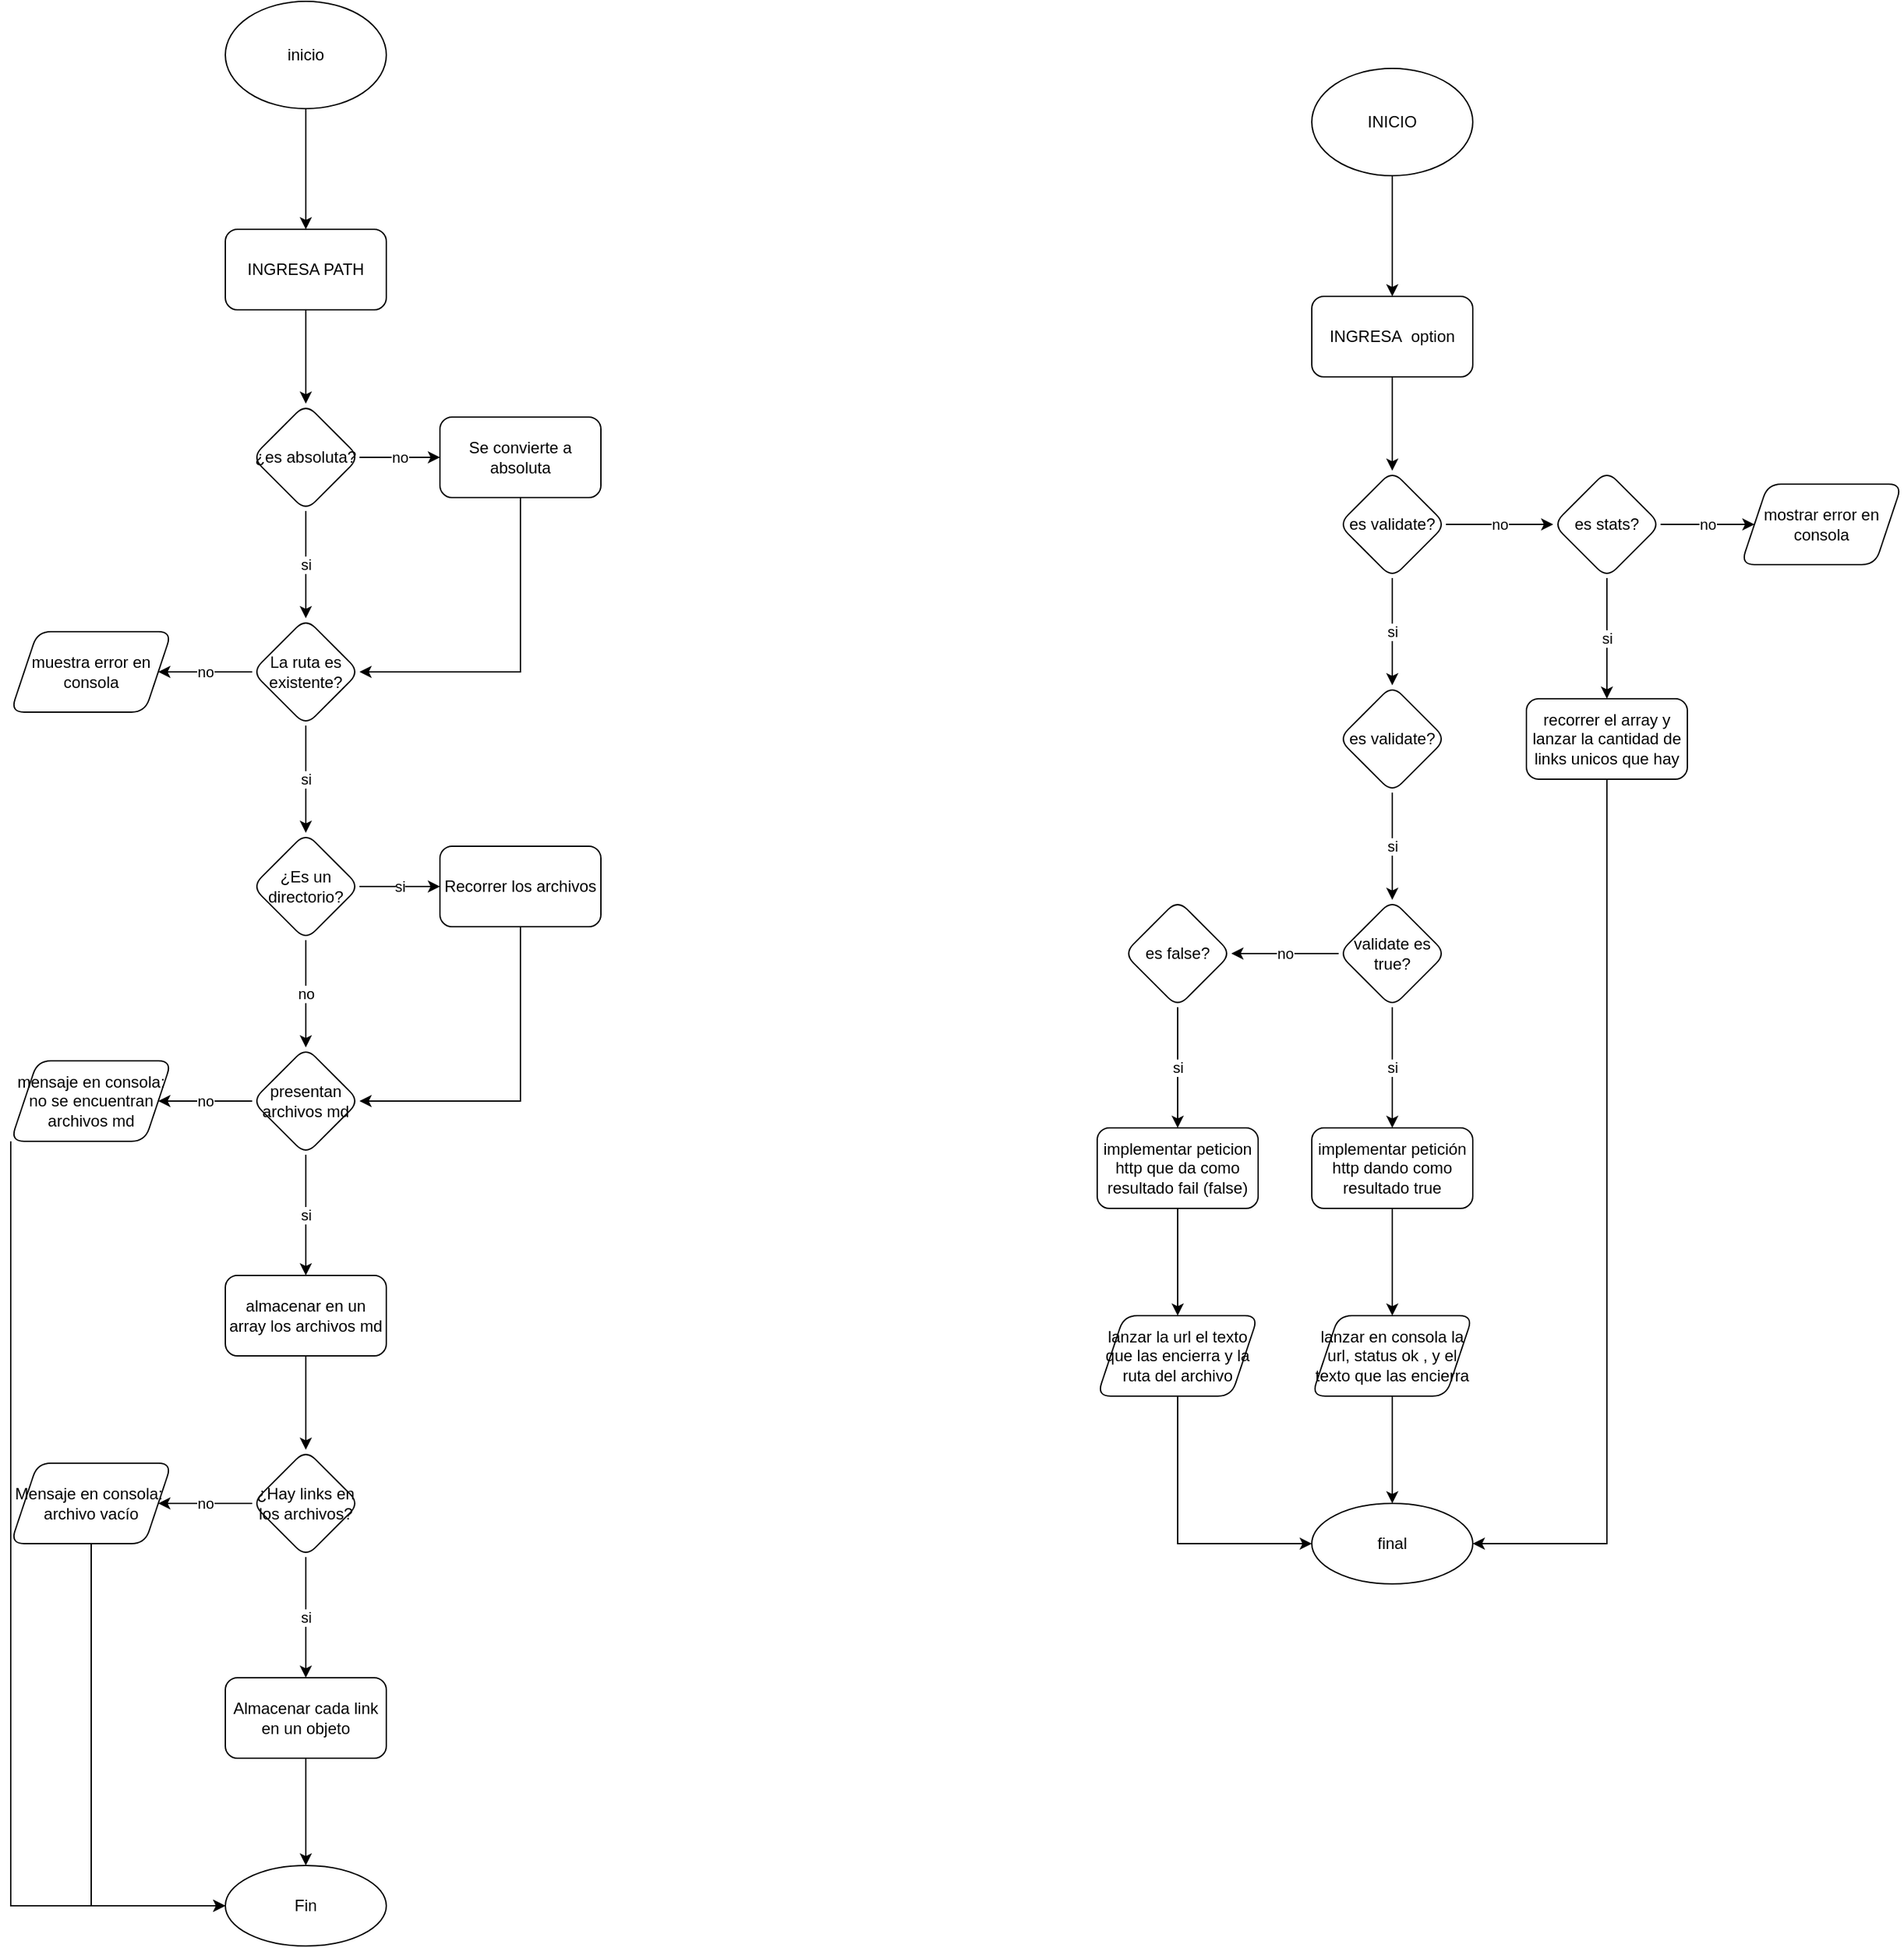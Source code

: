 <mxfile version="18.0.6" type="github">
  <diagram id="-pcltwVOcNZUaTyx6lK4" name="Page-1">
    <mxGraphModel dx="2307" dy="1216" grid="1" gridSize="10" guides="1" tooltips="1" connect="1" arrows="1" fold="1" page="1" pageScale="1" pageWidth="2339" pageHeight="3300" math="0" shadow="0">
      <root>
        <mxCell id="0" />
        <mxCell id="1" parent="0" />
        <mxCell id="7eJJYWnoZntR9IjGoTKC-3" value="" style="edgeStyle=orthogonalEdgeStyle;rounded=0;orthogonalLoop=1;jettySize=auto;html=1;" parent="1" source="7eJJYWnoZntR9IjGoTKC-1" target="7eJJYWnoZntR9IjGoTKC-2" edge="1">
          <mxGeometry relative="1" as="geometry" />
        </mxCell>
        <mxCell id="7eJJYWnoZntR9IjGoTKC-1" value="inicio" style="ellipse;whiteSpace=wrap;html=1;" parent="1" vertex="1">
          <mxGeometry x="1050" y="50" width="120" height="80" as="geometry" />
        </mxCell>
        <mxCell id="7eJJYWnoZntR9IjGoTKC-5" value="" style="edgeStyle=orthogonalEdgeStyle;rounded=0;orthogonalLoop=1;jettySize=auto;html=1;" parent="1" source="7eJJYWnoZntR9IjGoTKC-2" target="7eJJYWnoZntR9IjGoTKC-4" edge="1">
          <mxGeometry relative="1" as="geometry" />
        </mxCell>
        <mxCell id="7eJJYWnoZntR9IjGoTKC-2" value="INGRESA PATH" style="rounded=1;whiteSpace=wrap;html=1;" parent="1" vertex="1">
          <mxGeometry x="1050" y="220" width="120" height="60" as="geometry" />
        </mxCell>
        <mxCell id="7eJJYWnoZntR9IjGoTKC-9" value="si" style="edgeStyle=orthogonalEdgeStyle;rounded=0;orthogonalLoop=1;jettySize=auto;html=1;" parent="1" source="7eJJYWnoZntR9IjGoTKC-4" target="7eJJYWnoZntR9IjGoTKC-8" edge="1">
          <mxGeometry relative="1" as="geometry" />
        </mxCell>
        <mxCell id="7eJJYWnoZntR9IjGoTKC-11" value="no" style="edgeStyle=orthogonalEdgeStyle;rounded=0;orthogonalLoop=1;jettySize=auto;html=1;" parent="1" source="7eJJYWnoZntR9IjGoTKC-4" target="7eJJYWnoZntR9IjGoTKC-6" edge="1">
          <mxGeometry relative="1" as="geometry" />
        </mxCell>
        <mxCell id="7eJJYWnoZntR9IjGoTKC-4" value="¿es absoluta?" style="rhombus;whiteSpace=wrap;html=1;rounded=1;" parent="1" vertex="1">
          <mxGeometry x="1070" y="350" width="80" height="80" as="geometry" />
        </mxCell>
        <mxCell id="7eJJYWnoZntR9IjGoTKC-10" style="edgeStyle=orthogonalEdgeStyle;rounded=0;orthogonalLoop=1;jettySize=auto;html=1;entryX=1;entryY=0.5;entryDx=0;entryDy=0;exitX=0.5;exitY=1;exitDx=0;exitDy=0;" parent="1" source="7eJJYWnoZntR9IjGoTKC-6" target="7eJJYWnoZntR9IjGoTKC-8" edge="1">
          <mxGeometry relative="1" as="geometry" />
        </mxCell>
        <mxCell id="7eJJYWnoZntR9IjGoTKC-6" value="Se convierte a absoluta" style="whiteSpace=wrap;html=1;rounded=1;" parent="1" vertex="1">
          <mxGeometry x="1210" y="360" width="120" height="60" as="geometry" />
        </mxCell>
        <mxCell id="7eJJYWnoZntR9IjGoTKC-13" value="si" style="edgeStyle=orthogonalEdgeStyle;rounded=0;orthogonalLoop=1;jettySize=auto;html=1;" parent="1" source="7eJJYWnoZntR9IjGoTKC-8" target="7eJJYWnoZntR9IjGoTKC-12" edge="1">
          <mxGeometry relative="1" as="geometry" />
        </mxCell>
        <mxCell id="7eJJYWnoZntR9IjGoTKC-15" value="no" style="edgeStyle=orthogonalEdgeStyle;rounded=0;orthogonalLoop=1;jettySize=auto;html=1;" parent="1" source="7eJJYWnoZntR9IjGoTKC-8" target="7eJJYWnoZntR9IjGoTKC-14" edge="1">
          <mxGeometry relative="1" as="geometry" />
        </mxCell>
        <mxCell id="7eJJYWnoZntR9IjGoTKC-8" value="La ruta es existente?" style="rhombus;whiteSpace=wrap;html=1;rounded=1;" parent="1" vertex="1">
          <mxGeometry x="1070" y="510" width="80" height="80" as="geometry" />
        </mxCell>
        <mxCell id="7eJJYWnoZntR9IjGoTKC-17" value="si" style="edgeStyle=orthogonalEdgeStyle;rounded=0;orthogonalLoop=1;jettySize=auto;html=1;" parent="1" source="7eJJYWnoZntR9IjGoTKC-12" target="7eJJYWnoZntR9IjGoTKC-16" edge="1">
          <mxGeometry relative="1" as="geometry" />
        </mxCell>
        <mxCell id="7eJJYWnoZntR9IjGoTKC-19" value="no" style="edgeStyle=orthogonalEdgeStyle;rounded=0;orthogonalLoop=1;jettySize=auto;html=1;" parent="1" source="7eJJYWnoZntR9IjGoTKC-12" target="7eJJYWnoZntR9IjGoTKC-18" edge="1">
          <mxGeometry relative="1" as="geometry" />
        </mxCell>
        <mxCell id="7eJJYWnoZntR9IjGoTKC-12" value="¿Es un directorio?" style="rhombus;whiteSpace=wrap;html=1;rounded=1;" parent="1" vertex="1">
          <mxGeometry x="1070" y="670" width="80" height="80" as="geometry" />
        </mxCell>
        <mxCell id="7eJJYWnoZntR9IjGoTKC-14" value="muestra error en consola" style="shape=parallelogram;perimeter=parallelogramPerimeter;whiteSpace=wrap;html=1;fixedSize=1;rounded=1;" parent="1" vertex="1">
          <mxGeometry x="890" y="520" width="120" height="60" as="geometry" />
        </mxCell>
        <mxCell id="7eJJYWnoZntR9IjGoTKC-20" style="edgeStyle=orthogonalEdgeStyle;rounded=0;orthogonalLoop=1;jettySize=auto;html=1;entryX=1;entryY=0.5;entryDx=0;entryDy=0;exitX=0.5;exitY=1;exitDx=0;exitDy=0;" parent="1" source="7eJJYWnoZntR9IjGoTKC-16" target="7eJJYWnoZntR9IjGoTKC-18" edge="1">
          <mxGeometry relative="1" as="geometry" />
        </mxCell>
        <mxCell id="7eJJYWnoZntR9IjGoTKC-16" value="Recorrer los archivos" style="whiteSpace=wrap;html=1;rounded=1;" parent="1" vertex="1">
          <mxGeometry x="1210" y="680" width="120" height="60" as="geometry" />
        </mxCell>
        <mxCell id="7eJJYWnoZntR9IjGoTKC-24" value="no" style="edgeStyle=orthogonalEdgeStyle;rounded=0;orthogonalLoop=1;jettySize=auto;html=1;" parent="1" source="7eJJYWnoZntR9IjGoTKC-18" target="7eJJYWnoZntR9IjGoTKC-23" edge="1">
          <mxGeometry relative="1" as="geometry" />
        </mxCell>
        <mxCell id="7eJJYWnoZntR9IjGoTKC-26" value="si" style="edgeStyle=orthogonalEdgeStyle;rounded=0;orthogonalLoop=1;jettySize=auto;html=1;" parent="1" source="7eJJYWnoZntR9IjGoTKC-18" target="7eJJYWnoZntR9IjGoTKC-25" edge="1">
          <mxGeometry relative="1" as="geometry" />
        </mxCell>
        <mxCell id="7eJJYWnoZntR9IjGoTKC-18" value="presentan archivos md" style="rhombus;whiteSpace=wrap;html=1;rounded=1;" parent="1" vertex="1">
          <mxGeometry x="1070" y="830" width="80" height="80" as="geometry" />
        </mxCell>
        <mxCell id="UzcHI-qojIcEUNtMun71-11" style="edgeStyle=orthogonalEdgeStyle;rounded=0;orthogonalLoop=1;jettySize=auto;html=1;entryX=0;entryY=0.5;entryDx=0;entryDy=0;exitX=0;exitY=1;exitDx=0;exitDy=0;" edge="1" parent="1" source="7eJJYWnoZntR9IjGoTKC-23" target="UzcHI-qojIcEUNtMun71-9">
          <mxGeometry relative="1" as="geometry" />
        </mxCell>
        <mxCell id="7eJJYWnoZntR9IjGoTKC-23" value="mensaje en consola: no se encuentran archivos md" style="shape=parallelogram;perimeter=parallelogramPerimeter;whiteSpace=wrap;html=1;fixedSize=1;rounded=1;" parent="1" vertex="1">
          <mxGeometry x="890" y="840" width="120" height="60" as="geometry" />
        </mxCell>
        <mxCell id="UzcHI-qojIcEUNtMun71-2" value="" style="edgeStyle=orthogonalEdgeStyle;rounded=0;orthogonalLoop=1;jettySize=auto;html=1;" edge="1" parent="1" source="7eJJYWnoZntR9IjGoTKC-25" target="UzcHI-qojIcEUNtMun71-1">
          <mxGeometry relative="1" as="geometry" />
        </mxCell>
        <mxCell id="7eJJYWnoZntR9IjGoTKC-25" value="almacenar en un array los archivos md" style="whiteSpace=wrap;html=1;rounded=1;" parent="1" vertex="1">
          <mxGeometry x="1050" y="1000" width="120" height="60" as="geometry" />
        </mxCell>
        <mxCell id="UzcHI-qojIcEUNtMun71-4" value="no" style="edgeStyle=orthogonalEdgeStyle;rounded=0;orthogonalLoop=1;jettySize=auto;html=1;" edge="1" parent="1" source="UzcHI-qojIcEUNtMun71-1" target="UzcHI-qojIcEUNtMun71-3">
          <mxGeometry relative="1" as="geometry" />
        </mxCell>
        <mxCell id="UzcHI-qojIcEUNtMun71-8" value="si" style="edgeStyle=orthogonalEdgeStyle;rounded=0;orthogonalLoop=1;jettySize=auto;html=1;" edge="1" parent="1" source="UzcHI-qojIcEUNtMun71-1" target="UzcHI-qojIcEUNtMun71-7">
          <mxGeometry relative="1" as="geometry" />
        </mxCell>
        <mxCell id="UzcHI-qojIcEUNtMun71-1" value="¿Hay links en los archivos?" style="rhombus;whiteSpace=wrap;html=1;rounded=1;" vertex="1" parent="1">
          <mxGeometry x="1070" y="1130" width="80" height="80" as="geometry" />
        </mxCell>
        <mxCell id="UzcHI-qojIcEUNtMun71-12" style="edgeStyle=orthogonalEdgeStyle;rounded=0;orthogonalLoop=1;jettySize=auto;html=1;entryX=0;entryY=0.5;entryDx=0;entryDy=0;exitX=0.5;exitY=1;exitDx=0;exitDy=0;" edge="1" parent="1" source="UzcHI-qojIcEUNtMun71-3" target="UzcHI-qojIcEUNtMun71-9">
          <mxGeometry relative="1" as="geometry" />
        </mxCell>
        <mxCell id="UzcHI-qojIcEUNtMun71-3" value="Mensaje en consola:&amp;nbsp; archivo vacío" style="shape=parallelogram;perimeter=parallelogramPerimeter;whiteSpace=wrap;html=1;fixedSize=1;rounded=1;" vertex="1" parent="1">
          <mxGeometry x="890" y="1140" width="120" height="60" as="geometry" />
        </mxCell>
        <mxCell id="UzcHI-qojIcEUNtMun71-10" value="" style="edgeStyle=orthogonalEdgeStyle;rounded=0;orthogonalLoop=1;jettySize=auto;html=1;" edge="1" parent="1" source="UzcHI-qojIcEUNtMun71-7" target="UzcHI-qojIcEUNtMun71-9">
          <mxGeometry relative="1" as="geometry" />
        </mxCell>
        <mxCell id="UzcHI-qojIcEUNtMun71-7" value="Almacenar cada link en un objeto" style="whiteSpace=wrap;html=1;rounded=1;" vertex="1" parent="1">
          <mxGeometry x="1050" y="1300" width="120" height="60" as="geometry" />
        </mxCell>
        <mxCell id="UzcHI-qojIcEUNtMun71-9" value="Fin" style="ellipse;whiteSpace=wrap;html=1;rounded=1;" vertex="1" parent="1">
          <mxGeometry x="1050" y="1440" width="120" height="60" as="geometry" />
        </mxCell>
        <mxCell id="UzcHI-qojIcEUNtMun71-15" value="" style="edgeStyle=orthogonalEdgeStyle;rounded=0;orthogonalLoop=1;jettySize=auto;html=1;" edge="1" parent="1" source="UzcHI-qojIcEUNtMun71-13" target="UzcHI-qojIcEUNtMun71-14">
          <mxGeometry relative="1" as="geometry" />
        </mxCell>
        <mxCell id="UzcHI-qojIcEUNtMun71-13" value="INICIO" style="ellipse;whiteSpace=wrap;html=1;" vertex="1" parent="1">
          <mxGeometry x="1860" y="100" width="120" height="80" as="geometry" />
        </mxCell>
        <mxCell id="UzcHI-qojIcEUNtMun71-17" value="" style="edgeStyle=orthogonalEdgeStyle;rounded=0;orthogonalLoop=1;jettySize=auto;html=1;" edge="1" parent="1" source="UzcHI-qojIcEUNtMun71-14" target="UzcHI-qojIcEUNtMun71-16">
          <mxGeometry relative="1" as="geometry" />
        </mxCell>
        <mxCell id="UzcHI-qojIcEUNtMun71-14" value="INGRESA&amp;nbsp; option" style="rounded=1;whiteSpace=wrap;html=1;" vertex="1" parent="1">
          <mxGeometry x="1860" y="270" width="120" height="60" as="geometry" />
        </mxCell>
        <mxCell id="UzcHI-qojIcEUNtMun71-23" value="no" style="edgeStyle=orthogonalEdgeStyle;rounded=0;orthogonalLoop=1;jettySize=auto;html=1;" edge="1" parent="1" source="UzcHI-qojIcEUNtMun71-16" target="UzcHI-qojIcEUNtMun71-22">
          <mxGeometry relative="1" as="geometry" />
        </mxCell>
        <mxCell id="UzcHI-qojIcEUNtMun71-28" value="si" style="edgeStyle=orthogonalEdgeStyle;rounded=0;orthogonalLoop=1;jettySize=auto;html=1;" edge="1" parent="1" source="UzcHI-qojIcEUNtMun71-16" target="UzcHI-qojIcEUNtMun71-27">
          <mxGeometry relative="1" as="geometry" />
        </mxCell>
        <mxCell id="UzcHI-qojIcEUNtMun71-16" value="es validate?" style="rhombus;whiteSpace=wrap;html=1;rounded=1;" vertex="1" parent="1">
          <mxGeometry x="1880" y="400" width="80" height="80" as="geometry" />
        </mxCell>
        <mxCell id="UzcHI-qojIcEUNtMun71-25" value="no" style="edgeStyle=orthogonalEdgeStyle;rounded=0;orthogonalLoop=1;jettySize=auto;html=1;" edge="1" parent="1" source="UzcHI-qojIcEUNtMun71-22" target="UzcHI-qojIcEUNtMun71-24">
          <mxGeometry relative="1" as="geometry" />
        </mxCell>
        <mxCell id="UzcHI-qojIcEUNtMun71-32" value="si" style="edgeStyle=orthogonalEdgeStyle;rounded=0;orthogonalLoop=1;jettySize=auto;html=1;" edge="1" parent="1" source="UzcHI-qojIcEUNtMun71-22" target="UzcHI-qojIcEUNtMun71-31">
          <mxGeometry relative="1" as="geometry" />
        </mxCell>
        <mxCell id="UzcHI-qojIcEUNtMun71-22" value="es stats?" style="rhombus;whiteSpace=wrap;html=1;rounded=1;" vertex="1" parent="1">
          <mxGeometry x="2040" y="400" width="80" height="80" as="geometry" />
        </mxCell>
        <mxCell id="UzcHI-qojIcEUNtMun71-24" value="mostrar error en consola" style="shape=parallelogram;perimeter=parallelogramPerimeter;whiteSpace=wrap;html=1;fixedSize=1;rounded=1;" vertex="1" parent="1">
          <mxGeometry x="2180" y="410" width="120" height="60" as="geometry" />
        </mxCell>
        <mxCell id="UzcHI-qojIcEUNtMun71-34" value="si" style="edgeStyle=orthogonalEdgeStyle;rounded=0;orthogonalLoop=1;jettySize=auto;html=1;" edge="1" parent="1" source="UzcHI-qojIcEUNtMun71-27" target="UzcHI-qojIcEUNtMun71-33">
          <mxGeometry relative="1" as="geometry" />
        </mxCell>
        <mxCell id="UzcHI-qojIcEUNtMun71-27" value="es validate?" style="rhombus;whiteSpace=wrap;html=1;rounded=1;" vertex="1" parent="1">
          <mxGeometry x="1880" y="560" width="80" height="80" as="geometry" />
        </mxCell>
        <mxCell id="UzcHI-qojIcEUNtMun71-52" style="edgeStyle=orthogonalEdgeStyle;rounded=0;orthogonalLoop=1;jettySize=auto;html=1;entryX=1;entryY=0.5;entryDx=0;entryDy=0;exitX=0.5;exitY=1;exitDx=0;exitDy=0;" edge="1" parent="1" source="UzcHI-qojIcEUNtMun71-31" target="UzcHI-qojIcEUNtMun71-49">
          <mxGeometry relative="1" as="geometry" />
        </mxCell>
        <mxCell id="UzcHI-qojIcEUNtMun71-31" value="recorrer el array y lanzar la cantidad de links unicos que hay" style="rounded=1;whiteSpace=wrap;html=1;" vertex="1" parent="1">
          <mxGeometry x="2020" y="570" width="120" height="60" as="geometry" />
        </mxCell>
        <mxCell id="UzcHI-qojIcEUNtMun71-36" value="si" style="edgeStyle=orthogonalEdgeStyle;rounded=0;orthogonalLoop=1;jettySize=auto;html=1;" edge="1" parent="1" source="UzcHI-qojIcEUNtMun71-33" target="UzcHI-qojIcEUNtMun71-35">
          <mxGeometry relative="1" as="geometry" />
        </mxCell>
        <mxCell id="UzcHI-qojIcEUNtMun71-42" value="no" style="edgeStyle=orthogonalEdgeStyle;rounded=0;orthogonalLoop=1;jettySize=auto;html=1;" edge="1" parent="1" source="UzcHI-qojIcEUNtMun71-33" target="UzcHI-qojIcEUNtMun71-41">
          <mxGeometry relative="1" as="geometry" />
        </mxCell>
        <mxCell id="UzcHI-qojIcEUNtMun71-33" value="validate es true?" style="rhombus;whiteSpace=wrap;html=1;rounded=1;" vertex="1" parent="1">
          <mxGeometry x="1880" y="720" width="80" height="80" as="geometry" />
        </mxCell>
        <mxCell id="UzcHI-qojIcEUNtMun71-40" value="" style="edgeStyle=orthogonalEdgeStyle;rounded=0;orthogonalLoop=1;jettySize=auto;html=1;" edge="1" parent="1" source="UzcHI-qojIcEUNtMun71-35" target="UzcHI-qojIcEUNtMun71-39">
          <mxGeometry relative="1" as="geometry" />
        </mxCell>
        <mxCell id="UzcHI-qojIcEUNtMun71-35" value="implementar petición http dando como resultado true" style="rounded=1;whiteSpace=wrap;html=1;" vertex="1" parent="1">
          <mxGeometry x="1860" y="890" width="120" height="60" as="geometry" />
        </mxCell>
        <mxCell id="UzcHI-qojIcEUNtMun71-50" value="" style="edgeStyle=orthogonalEdgeStyle;rounded=0;orthogonalLoop=1;jettySize=auto;html=1;" edge="1" parent="1" source="UzcHI-qojIcEUNtMun71-39" target="UzcHI-qojIcEUNtMun71-49">
          <mxGeometry relative="1" as="geometry" />
        </mxCell>
        <mxCell id="UzcHI-qojIcEUNtMun71-39" value="lanzar en consola la url, status ok , y el texto que las encierra" style="shape=parallelogram;perimeter=parallelogramPerimeter;whiteSpace=wrap;html=1;fixedSize=1;rounded=1;" vertex="1" parent="1">
          <mxGeometry x="1860" y="1030" width="120" height="60" as="geometry" />
        </mxCell>
        <mxCell id="UzcHI-qojIcEUNtMun71-46" value="si" style="edgeStyle=orthogonalEdgeStyle;rounded=0;orthogonalLoop=1;jettySize=auto;html=1;" edge="1" parent="1" source="UzcHI-qojIcEUNtMun71-41" target="UzcHI-qojIcEUNtMun71-45">
          <mxGeometry relative="1" as="geometry" />
        </mxCell>
        <mxCell id="UzcHI-qojIcEUNtMun71-41" value="es false?" style="rhombus;whiteSpace=wrap;html=1;rounded=1;" vertex="1" parent="1">
          <mxGeometry x="1720" y="720" width="80" height="80" as="geometry" />
        </mxCell>
        <mxCell id="UzcHI-qojIcEUNtMun71-48" value="" style="edgeStyle=orthogonalEdgeStyle;rounded=0;orthogonalLoop=1;jettySize=auto;html=1;" edge="1" parent="1" source="UzcHI-qojIcEUNtMun71-45" target="UzcHI-qojIcEUNtMun71-47">
          <mxGeometry relative="1" as="geometry" />
        </mxCell>
        <mxCell id="UzcHI-qojIcEUNtMun71-45" value="implementar peticion http que da como resultado fail (false)" style="rounded=1;whiteSpace=wrap;html=1;" vertex="1" parent="1">
          <mxGeometry x="1700" y="890" width="120" height="60" as="geometry" />
        </mxCell>
        <mxCell id="UzcHI-qojIcEUNtMun71-51" style="edgeStyle=orthogonalEdgeStyle;rounded=0;orthogonalLoop=1;jettySize=auto;html=1;entryX=0;entryY=0.5;entryDx=0;entryDy=0;exitX=0.5;exitY=1;exitDx=0;exitDy=0;" edge="1" parent="1" source="UzcHI-qojIcEUNtMun71-47" target="UzcHI-qojIcEUNtMun71-49">
          <mxGeometry relative="1" as="geometry" />
        </mxCell>
        <mxCell id="UzcHI-qojIcEUNtMun71-47" value="lanzar la url el texto que las encierra y la ruta del archivo" style="shape=parallelogram;perimeter=parallelogramPerimeter;whiteSpace=wrap;html=1;fixedSize=1;rounded=1;" vertex="1" parent="1">
          <mxGeometry x="1700" y="1030" width="120" height="60" as="geometry" />
        </mxCell>
        <mxCell id="UzcHI-qojIcEUNtMun71-49" value="final" style="ellipse;whiteSpace=wrap;html=1;rounded=1;" vertex="1" parent="1">
          <mxGeometry x="1860" y="1170" width="120" height="60" as="geometry" />
        </mxCell>
      </root>
    </mxGraphModel>
  </diagram>
</mxfile>
